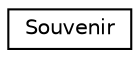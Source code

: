 digraph "Graphical Class Hierarchy"
{
 // LATEX_PDF_SIZE
  edge [fontname="Helvetica",fontsize="10",labelfontname="Helvetica",labelfontsize="10"];
  node [fontname="Helvetica",fontsize="10",shape=record];
  rankdir="LR";
  Node0 [label="Souvenir",height=0.2,width=0.4,color="black", fillcolor="white", style="filled",URL="$structSouvenir.html",tooltip="The Souvenir struct."];
}
